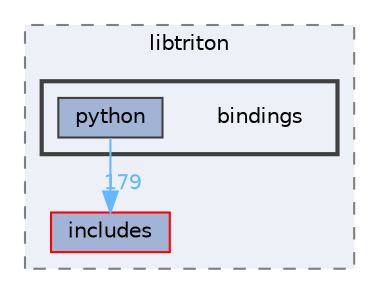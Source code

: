 digraph "/Users/jonathan/Works/Tools/Triton/src/libtriton/bindings"
{
 // LATEX_PDF_SIZE
  bgcolor="transparent";
  edge [fontname=Helvetica,fontsize=10,labelfontname=Helvetica,labelfontsize=10];
  node [fontname=Helvetica,fontsize=10,shape=box,height=0.2,width=0.4];
  compound=true
  subgraph clusterdir_37d3c20575c22bcebdec4fca2de67aba {
    graph [ bgcolor="#edf0f7", pencolor="grey50", label="libtriton", fontname=Helvetica,fontsize=10 style="filled,dashed", URL="dir_37d3c20575c22bcebdec4fca2de67aba.html",tooltip=""]
  dir_f9d272ec16541780a187e9fc1e6dde2e [label="includes", fillcolor="#a2b4d6", color="red", style="filled", URL="dir_f9d272ec16541780a187e9fc1e6dde2e.html",tooltip=""];
  subgraph clusterdir_1c600c0f00cc98bc8f1f23fd42429b69 {
    graph [ bgcolor="#edf0f7", pencolor="grey25", label="", fontname=Helvetica,fontsize=10 style="filled,bold", URL="dir_1c600c0f00cc98bc8f1f23fd42429b69.html",tooltip=""]
    dir_1c600c0f00cc98bc8f1f23fd42429b69 [shape=plaintext, label="bindings"];
  dir_93865de8b2701d7ab5888cbd92232a67 [label="python", fillcolor="#a2b4d6", color="grey25", style="filled", URL="dir_93865de8b2701d7ab5888cbd92232a67.html",tooltip=""];
  }
  }
  dir_93865de8b2701d7ab5888cbd92232a67->dir_f9d272ec16541780a187e9fc1e6dde2e [headlabel="179", labeldistance=1.5 headhref="dir_000019_000011.html" color="steelblue1" fontcolor="steelblue1"];
}
